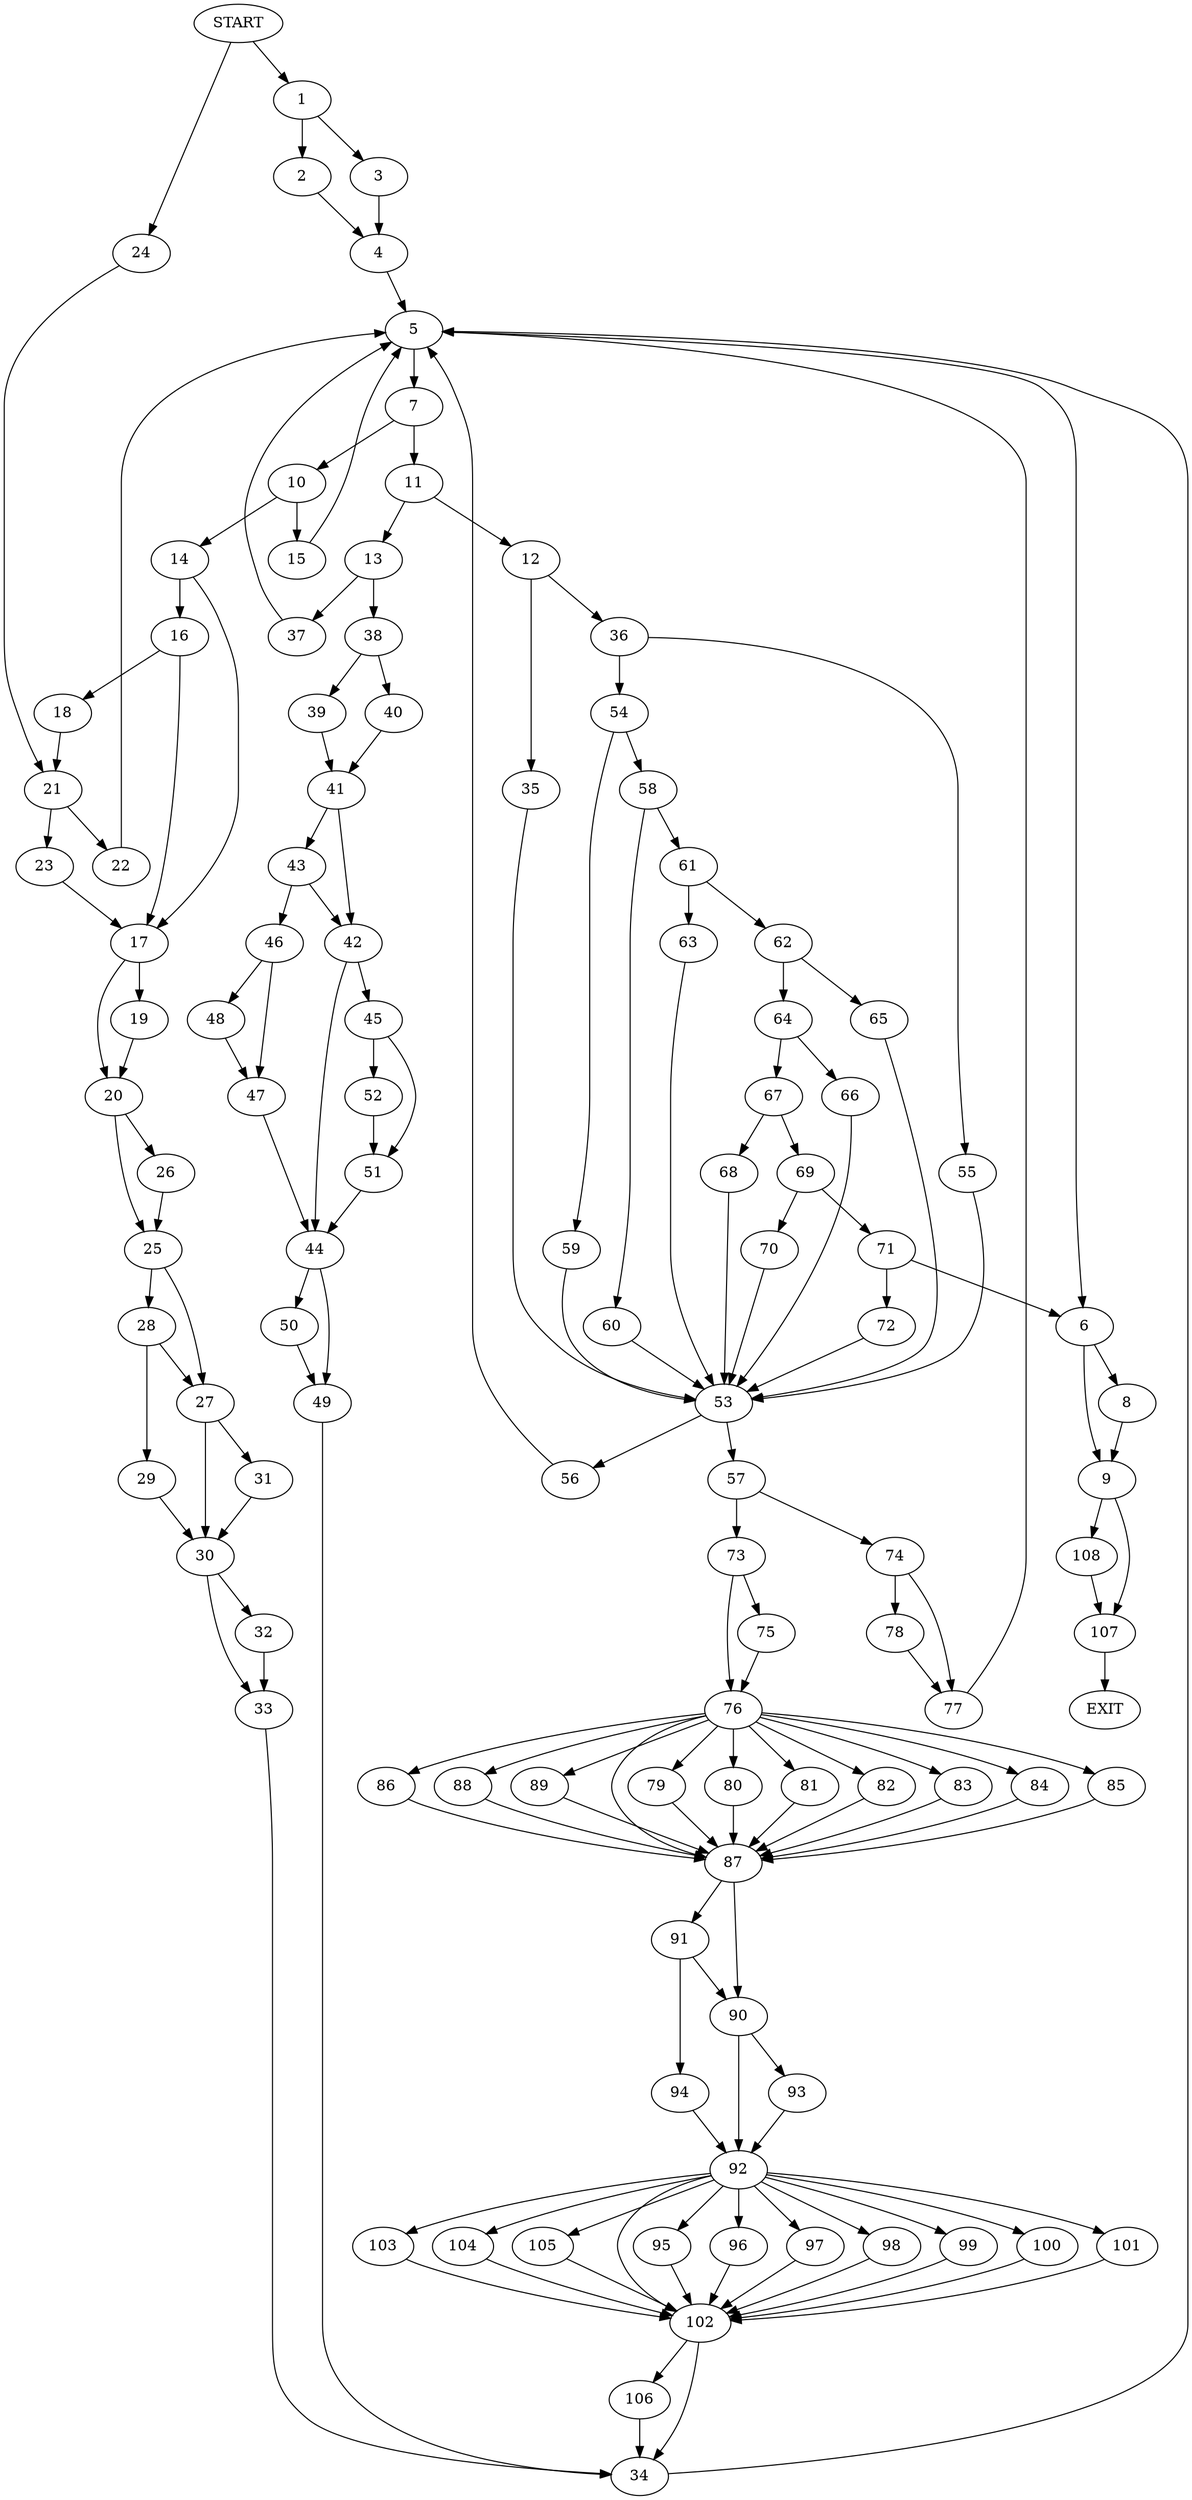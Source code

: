 digraph {
0 [label="START"]
109 [label="EXIT"]
0 -> 1
1 -> 2
1 -> 3
2 -> 4
3 -> 4
4 -> 5
5 -> 6
5 -> 7
6 -> 8
6 -> 9
7 -> 10
7 -> 11
11 -> 12
11 -> 13
10 -> 14
10 -> 15
15 -> 5
14 -> 16
14 -> 17
16 -> 18
16 -> 17
17 -> 19
17 -> 20
18 -> 21
21 -> 22
21 -> 23
0 -> 24
24 -> 21
23 -> 17
22 -> 5
20 -> 25
20 -> 26
19 -> 20
25 -> 27
25 -> 28
26 -> 25
28 -> 27
28 -> 29
27 -> 30
27 -> 31
29 -> 30
30 -> 32
30 -> 33
31 -> 30
33 -> 34
32 -> 33
34 -> 5
12 -> 35
12 -> 36
13 -> 37
13 -> 38
38 -> 39
38 -> 40
37 -> 5
40 -> 41
39 -> 41
41 -> 42
41 -> 43
42 -> 44
42 -> 45
43 -> 46
43 -> 42
46 -> 47
46 -> 48
47 -> 44
48 -> 47
44 -> 49
44 -> 50
45 -> 51
45 -> 52
51 -> 44
52 -> 51
50 -> 49
49 -> 34
35 -> 53
36 -> 54
36 -> 55
53 -> 56
53 -> 57
55 -> 53
54 -> 58
54 -> 59
58 -> 60
58 -> 61
59 -> 53
61 -> 62
61 -> 63
60 -> 53
63 -> 53
62 -> 64
62 -> 65
64 -> 66
64 -> 67
65 -> 53
66 -> 53
67 -> 68
67 -> 69
68 -> 53
69 -> 70
69 -> 71
70 -> 53
71 -> 6
71 -> 72
72 -> 53
57 -> 73
57 -> 74
56 -> 5
73 -> 75
73 -> 76
74 -> 77
74 -> 78
77 -> 5
78 -> 77
75 -> 76
76 -> 79
76 -> 80
76 -> 81
76 -> 82
76 -> 83
76 -> 84
76 -> 85
76 -> 86
76 -> 87
76 -> 88
76 -> 89
79 -> 87
83 -> 87
80 -> 87
86 -> 87
89 -> 87
84 -> 87
81 -> 87
87 -> 90
87 -> 91
88 -> 87
85 -> 87
82 -> 87
90 -> 92
90 -> 93
91 -> 90
91 -> 94
94 -> 92
92 -> 95
92 -> 96
92 -> 97
92 -> 98
92 -> 99
92 -> 100
92 -> 101
92 -> 102
92 -> 103
92 -> 104
92 -> 105
93 -> 92
97 -> 102
101 -> 102
95 -> 102
105 -> 102
100 -> 102
98 -> 102
96 -> 102
99 -> 102
103 -> 102
104 -> 102
102 -> 106
102 -> 34
106 -> 34
8 -> 9
9 -> 107
9 -> 108
107 -> 109
108 -> 107
}

